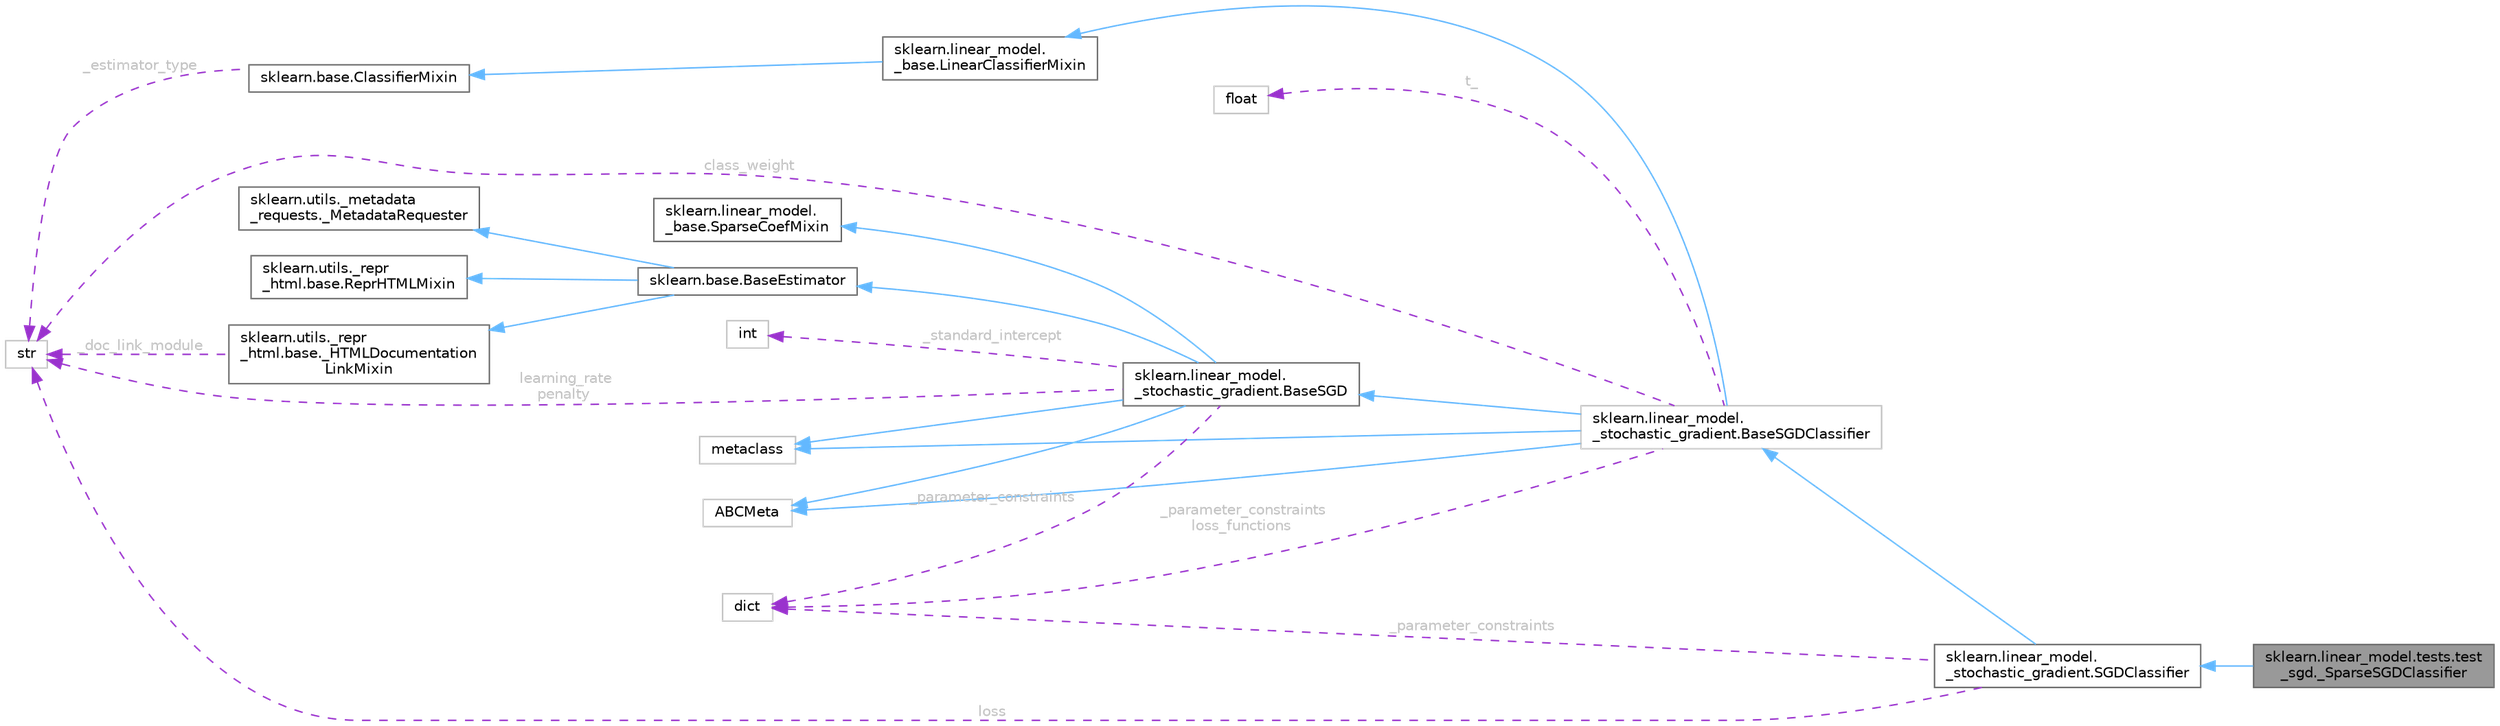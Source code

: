 digraph "sklearn.linear_model.tests.test_sgd._SparseSGDClassifier"
{
 // LATEX_PDF_SIZE
  bgcolor="transparent";
  edge [fontname=Helvetica,fontsize=10,labelfontname=Helvetica,labelfontsize=10];
  node [fontname=Helvetica,fontsize=10,shape=box,height=0.2,width=0.4];
  rankdir="LR";
  Node1 [id="Node000001",label="sklearn.linear_model.tests.test\l_sgd._SparseSGDClassifier",height=0.2,width=0.4,color="gray40", fillcolor="grey60", style="filled", fontcolor="black",tooltip=" "];
  Node2 -> Node1 [id="edge25_Node000001_Node000002",dir="back",color="steelblue1",style="solid",tooltip=" "];
  Node2 [id="Node000002",label="sklearn.linear_model.\l_stochastic_gradient.SGDClassifier",height=0.2,width=0.4,color="gray40", fillcolor="white", style="filled",URL="$d7/d82/classsklearn_1_1linear__model_1_1__stochastic__gradient_1_1SGDClassifier.html",tooltip=" "];
  Node3 -> Node2 [id="edge26_Node000002_Node000003",dir="back",color="steelblue1",style="solid",tooltip=" "];
  Node3 [id="Node000003",label="sklearn.linear_model.\l_stochastic_gradient.BaseSGDClassifier",height=0.2,width=0.4,color="grey75", fillcolor="white", style="filled",URL="$d2/def/classsklearn_1_1linear__model_1_1__stochastic__gradient_1_1BaseSGDClassifier.html",tooltip=" "];
  Node4 -> Node3 [id="edge27_Node000003_Node000004",dir="back",color="steelblue1",style="solid",tooltip=" "];
  Node4 [id="Node000004",label="sklearn.linear_model.\l_base.LinearClassifierMixin",height=0.2,width=0.4,color="gray40", fillcolor="white", style="filled",URL="$d4/d0f/classsklearn_1_1linear__model_1_1__base_1_1LinearClassifierMixin.html",tooltip=" "];
  Node5 -> Node4 [id="edge28_Node000004_Node000005",dir="back",color="steelblue1",style="solid",tooltip=" "];
  Node5 [id="Node000005",label="sklearn.base.ClassifierMixin",height=0.2,width=0.4,color="gray40", fillcolor="white", style="filled",URL="$d2/d39/classsklearn_1_1base_1_1ClassifierMixin.html",tooltip=" "];
  Node6 -> Node5 [id="edge29_Node000005_Node000006",dir="back",color="darkorchid3",style="dashed",tooltip=" ",label=" _estimator_type",fontcolor="grey" ];
  Node6 [id="Node000006",label="str",height=0.2,width=0.4,color="grey75", fillcolor="white", style="filled",tooltip=" "];
  Node7 -> Node3 [id="edge30_Node000003_Node000007",dir="back",color="steelblue1",style="solid",tooltip=" "];
  Node7 [id="Node000007",label="sklearn.linear_model.\l_stochastic_gradient.BaseSGD",height=0.2,width=0.4,color="gray40", fillcolor="white", style="filled",URL="$d6/d2f/classsklearn_1_1linear__model_1_1__stochastic__gradient_1_1BaseSGD.html",tooltip=" "];
  Node8 -> Node7 [id="edge31_Node000007_Node000008",dir="back",color="steelblue1",style="solid",tooltip=" "];
  Node8 [id="Node000008",label="sklearn.linear_model.\l_base.SparseCoefMixin",height=0.2,width=0.4,color="gray40", fillcolor="white", style="filled",URL="$d8/d5b/classsklearn_1_1linear__model_1_1__base_1_1SparseCoefMixin.html",tooltip=" "];
  Node9 -> Node7 [id="edge32_Node000007_Node000009",dir="back",color="steelblue1",style="solid",tooltip=" "];
  Node9 [id="Node000009",label="sklearn.base.BaseEstimator",height=0.2,width=0.4,color="gray40", fillcolor="white", style="filled",URL="$d3/d20/classsklearn_1_1base_1_1BaseEstimator.html",tooltip=" "];
  Node10 -> Node9 [id="edge33_Node000009_Node000010",dir="back",color="steelblue1",style="solid",tooltip=" "];
  Node10 [id="Node000010",label="sklearn.utils._repr\l_html.base.ReprHTMLMixin",height=0.2,width=0.4,color="gray40", fillcolor="white", style="filled",URL="$d3/d50/classsklearn_1_1utils_1_1__repr__html_1_1base_1_1ReprHTMLMixin.html",tooltip=" "];
  Node11 -> Node9 [id="edge34_Node000009_Node000011",dir="back",color="steelblue1",style="solid",tooltip=" "];
  Node11 [id="Node000011",label="sklearn.utils._repr\l_html.base._HTMLDocumentation\lLinkMixin",height=0.2,width=0.4,color="gray40", fillcolor="white", style="filled",URL="$d5/d05/classsklearn_1_1utils_1_1__repr__html_1_1base_1_1__HTMLDocumentationLinkMixin.html",tooltip=" "];
  Node6 -> Node11 [id="edge35_Node000011_Node000006",dir="back",color="darkorchid3",style="dashed",tooltip=" ",label=" _doc_link_module",fontcolor="grey" ];
  Node12 -> Node9 [id="edge36_Node000009_Node000012",dir="back",color="steelblue1",style="solid",tooltip=" "];
  Node12 [id="Node000012",label="sklearn.utils._metadata\l_requests._MetadataRequester",height=0.2,width=0.4,color="gray40", fillcolor="white", style="filled",URL="$d6/dfa/classsklearn_1_1utils_1_1__metadata__requests_1_1__MetadataRequester.html",tooltip=" "];
  Node13 -> Node7 [id="edge37_Node000007_Node000013",dir="back",color="steelblue1",style="solid",tooltip=" "];
  Node13 [id="Node000013",label="metaclass",height=0.2,width=0.4,color="grey75", fillcolor="white", style="filled",URL="$d1/d9a/classmetaclass.html",tooltip=" "];
  Node14 -> Node7 [id="edge38_Node000007_Node000014",dir="back",color="steelblue1",style="solid",tooltip=" "];
  Node14 [id="Node000014",label="ABCMeta",height=0.2,width=0.4,color="grey75", fillcolor="white", style="filled",URL="$df/d42/classABCMeta.html",tooltip=" "];
  Node15 -> Node7 [id="edge39_Node000007_Node000015",dir="back",color="darkorchid3",style="dashed",tooltip=" ",label=" _parameter_constraints",fontcolor="grey" ];
  Node15 [id="Node000015",label="dict",height=0.2,width=0.4,color="grey75", fillcolor="white", style="filled",tooltip=" "];
  Node6 -> Node7 [id="edge40_Node000007_Node000006",dir="back",color="darkorchid3",style="dashed",tooltip=" ",label=" learning_rate\npenalty",fontcolor="grey" ];
  Node16 -> Node7 [id="edge41_Node000007_Node000016",dir="back",color="darkorchid3",style="dashed",tooltip=" ",label=" _standard_intercept",fontcolor="grey" ];
  Node16 [id="Node000016",label="int",height=0.2,width=0.4,color="grey75", fillcolor="white", style="filled",tooltip=" "];
  Node13 -> Node3 [id="edge42_Node000003_Node000013",dir="back",color="steelblue1",style="solid",tooltip=" "];
  Node14 -> Node3 [id="edge43_Node000003_Node000014",dir="back",color="steelblue1",style="solid",tooltip=" "];
  Node15 -> Node3 [id="edge44_Node000003_Node000015",dir="back",color="darkorchid3",style="dashed",tooltip=" ",label=" _parameter_constraints\nloss_functions",fontcolor="grey" ];
  Node6 -> Node3 [id="edge45_Node000003_Node000006",dir="back",color="darkorchid3",style="dashed",tooltip=" ",label=" class_weight",fontcolor="grey" ];
  Node17 -> Node3 [id="edge46_Node000003_Node000017",dir="back",color="darkorchid3",style="dashed",tooltip=" ",label=" t_",fontcolor="grey" ];
  Node17 [id="Node000017",label="float",height=0.2,width=0.4,color="grey75", fillcolor="white", style="filled",tooltip=" "];
  Node15 -> Node2 [id="edge47_Node000002_Node000015",dir="back",color="darkorchid3",style="dashed",tooltip=" ",label=" _parameter_constraints",fontcolor="grey" ];
  Node6 -> Node2 [id="edge48_Node000002_Node000006",dir="back",color="darkorchid3",style="dashed",tooltip=" ",label=" loss",fontcolor="grey" ];
}
